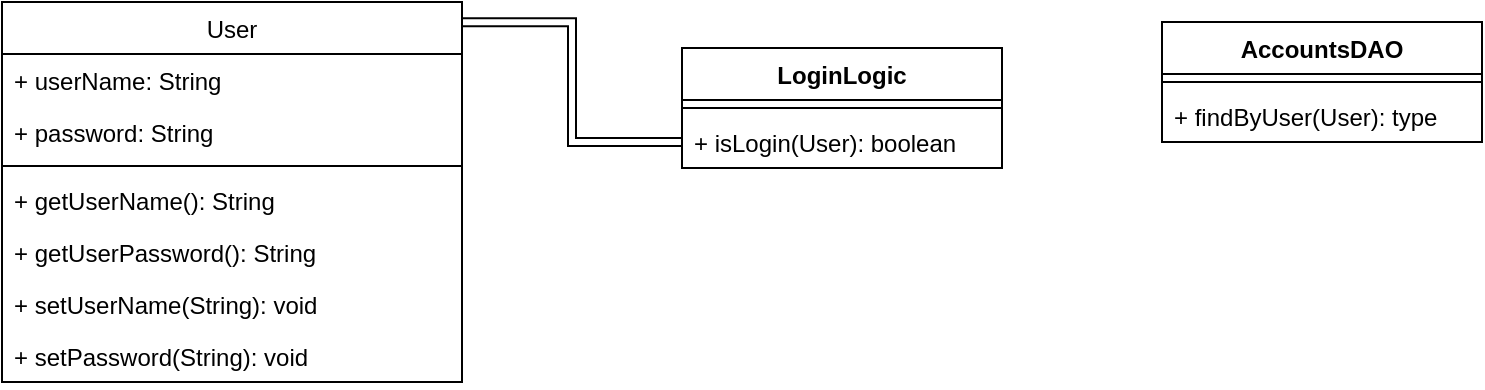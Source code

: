 <mxfile version="24.6.2" type="github">
  <diagram name="ページ1" id="J82WmbOzsomFr6jDAw59">
    <mxGraphModel dx="752" dy="458" grid="1" gridSize="10" guides="1" tooltips="1" connect="1" arrows="1" fold="1" page="1" pageScale="1" pageWidth="827" pageHeight="1169" math="0" shadow="0">
      <root>
        <mxCell id="0" />
        <mxCell id="1" parent="0" />
        <mxCell id="2SzVyAF_JUBZiLxPR9rY-7" value="&lt;span style=&quot;font-weight: 400;&quot;&gt;User&lt;/span&gt;" style="swimlane;fontStyle=1;align=center;verticalAlign=top;childLayout=stackLayout;horizontal=1;startSize=26;horizontalStack=0;resizeParent=1;resizeParentMax=0;resizeLast=0;collapsible=1;marginBottom=0;whiteSpace=wrap;html=1;" vertex="1" parent="1">
          <mxGeometry x="60" y="110" width="230" height="190" as="geometry" />
        </mxCell>
        <mxCell id="2SzVyAF_JUBZiLxPR9rY-8" value="+ userName: String" style="text;strokeColor=none;fillColor=none;align=left;verticalAlign=top;spacingLeft=4;spacingRight=4;overflow=hidden;rotatable=0;points=[[0,0.5],[1,0.5]];portConstraint=eastwest;whiteSpace=wrap;html=1;" vertex="1" parent="2SzVyAF_JUBZiLxPR9rY-7">
          <mxGeometry y="26" width="230" height="26" as="geometry" />
        </mxCell>
        <mxCell id="2SzVyAF_JUBZiLxPR9rY-11" value="+ password: String&amp;nbsp;" style="text;strokeColor=none;fillColor=none;align=left;verticalAlign=top;spacingLeft=4;spacingRight=4;overflow=hidden;rotatable=0;points=[[0,0.5],[1,0.5]];portConstraint=eastwest;whiteSpace=wrap;html=1;" vertex="1" parent="2SzVyAF_JUBZiLxPR9rY-7">
          <mxGeometry y="52" width="230" height="26" as="geometry" />
        </mxCell>
        <mxCell id="2SzVyAF_JUBZiLxPR9rY-9" value="" style="line;strokeWidth=1;fillColor=none;align=left;verticalAlign=middle;spacingTop=-1;spacingLeft=3;spacingRight=3;rotatable=0;labelPosition=right;points=[];portConstraint=eastwest;strokeColor=inherit;" vertex="1" parent="2SzVyAF_JUBZiLxPR9rY-7">
          <mxGeometry y="78" width="230" height="8" as="geometry" />
        </mxCell>
        <mxCell id="2SzVyAF_JUBZiLxPR9rY-10" value="+ getUserName(): String" style="text;strokeColor=none;fillColor=none;align=left;verticalAlign=top;spacingLeft=4;spacingRight=4;overflow=hidden;rotatable=0;points=[[0,0.5],[1,0.5]];portConstraint=eastwest;whiteSpace=wrap;html=1;" vertex="1" parent="2SzVyAF_JUBZiLxPR9rY-7">
          <mxGeometry y="86" width="230" height="26" as="geometry" />
        </mxCell>
        <mxCell id="2SzVyAF_JUBZiLxPR9rY-12" value="+ getUserPassword(): String" style="text;strokeColor=none;fillColor=none;align=left;verticalAlign=top;spacingLeft=4;spacingRight=4;overflow=hidden;rotatable=0;points=[[0,0.5],[1,0.5]];portConstraint=eastwest;whiteSpace=wrap;html=1;" vertex="1" parent="2SzVyAF_JUBZiLxPR9rY-7">
          <mxGeometry y="112" width="230" height="26" as="geometry" />
        </mxCell>
        <mxCell id="2SzVyAF_JUBZiLxPR9rY-14" value="+ setUserName(String): void" style="text;strokeColor=none;fillColor=none;align=left;verticalAlign=top;spacingLeft=4;spacingRight=4;overflow=hidden;rotatable=0;points=[[0,0.5],[1,0.5]];portConstraint=eastwest;whiteSpace=wrap;html=1;" vertex="1" parent="2SzVyAF_JUBZiLxPR9rY-7">
          <mxGeometry y="138" width="230" height="26" as="geometry" />
        </mxCell>
        <mxCell id="2SzVyAF_JUBZiLxPR9rY-13" value="+ setPassword(String): void" style="text;strokeColor=none;fillColor=none;align=left;verticalAlign=top;spacingLeft=4;spacingRight=4;overflow=hidden;rotatable=0;points=[[0,0.5],[1,0.5]];portConstraint=eastwest;whiteSpace=wrap;html=1;" vertex="1" parent="2SzVyAF_JUBZiLxPR9rY-7">
          <mxGeometry y="164" width="230" height="26" as="geometry" />
        </mxCell>
        <mxCell id="2SzVyAF_JUBZiLxPR9rY-15" value="LoginLogic" style="swimlane;fontStyle=1;align=center;verticalAlign=top;childLayout=stackLayout;horizontal=1;startSize=26;horizontalStack=0;resizeParent=1;resizeParentMax=0;resizeLast=0;collapsible=1;marginBottom=0;whiteSpace=wrap;html=1;" vertex="1" parent="1">
          <mxGeometry x="400" y="133" width="160" height="60" as="geometry" />
        </mxCell>
        <mxCell id="2SzVyAF_JUBZiLxPR9rY-17" value="" style="line;strokeWidth=1;fillColor=none;align=left;verticalAlign=middle;spacingTop=-1;spacingLeft=3;spacingRight=3;rotatable=0;labelPosition=right;points=[];portConstraint=eastwest;strokeColor=inherit;" vertex="1" parent="2SzVyAF_JUBZiLxPR9rY-15">
          <mxGeometry y="26" width="160" height="8" as="geometry" />
        </mxCell>
        <mxCell id="2SzVyAF_JUBZiLxPR9rY-18" value="+ isLogin(User): boolean" style="text;strokeColor=none;fillColor=none;align=left;verticalAlign=top;spacingLeft=4;spacingRight=4;overflow=hidden;rotatable=0;points=[[0,0.5],[1,0.5]];portConstraint=eastwest;whiteSpace=wrap;html=1;" vertex="1" parent="2SzVyAF_JUBZiLxPR9rY-15">
          <mxGeometry y="34" width="160" height="26" as="geometry" />
        </mxCell>
        <mxCell id="2SzVyAF_JUBZiLxPR9rY-21" style="edgeStyle=orthogonalEdgeStyle;rounded=0;orthogonalLoop=1;jettySize=auto;html=1;exitX=0;exitY=0.5;exitDx=0;exitDy=0;entryX=1;entryY=0.053;entryDx=0;entryDy=0;entryPerimeter=0;strokeColor=default;shape=link;" edge="1" parent="1" source="2SzVyAF_JUBZiLxPR9rY-18" target="2SzVyAF_JUBZiLxPR9rY-7">
          <mxGeometry relative="1" as="geometry" />
        </mxCell>
        <mxCell id="2SzVyAF_JUBZiLxPR9rY-22" value="AccountsDAO" style="swimlane;fontStyle=1;align=center;verticalAlign=top;childLayout=stackLayout;horizontal=1;startSize=26;horizontalStack=0;resizeParent=1;resizeParentMax=0;resizeLast=0;collapsible=1;marginBottom=0;whiteSpace=wrap;html=1;" vertex="1" parent="1">
          <mxGeometry x="640" y="120" width="160" height="60" as="geometry" />
        </mxCell>
        <mxCell id="2SzVyAF_JUBZiLxPR9rY-24" value="" style="line;strokeWidth=1;fillColor=none;align=left;verticalAlign=middle;spacingTop=-1;spacingLeft=3;spacingRight=3;rotatable=0;labelPosition=right;points=[];portConstraint=eastwest;strokeColor=inherit;" vertex="1" parent="2SzVyAF_JUBZiLxPR9rY-22">
          <mxGeometry y="26" width="160" height="8" as="geometry" />
        </mxCell>
        <mxCell id="2SzVyAF_JUBZiLxPR9rY-25" value="+ findByUser(User): type&amp;nbsp;" style="text;strokeColor=none;fillColor=none;align=left;verticalAlign=top;spacingLeft=4;spacingRight=4;overflow=hidden;rotatable=0;points=[[0,0.5],[1,0.5]];portConstraint=eastwest;whiteSpace=wrap;html=1;" vertex="1" parent="2SzVyAF_JUBZiLxPR9rY-22">
          <mxGeometry y="34" width="160" height="26" as="geometry" />
        </mxCell>
      </root>
    </mxGraphModel>
  </diagram>
</mxfile>
